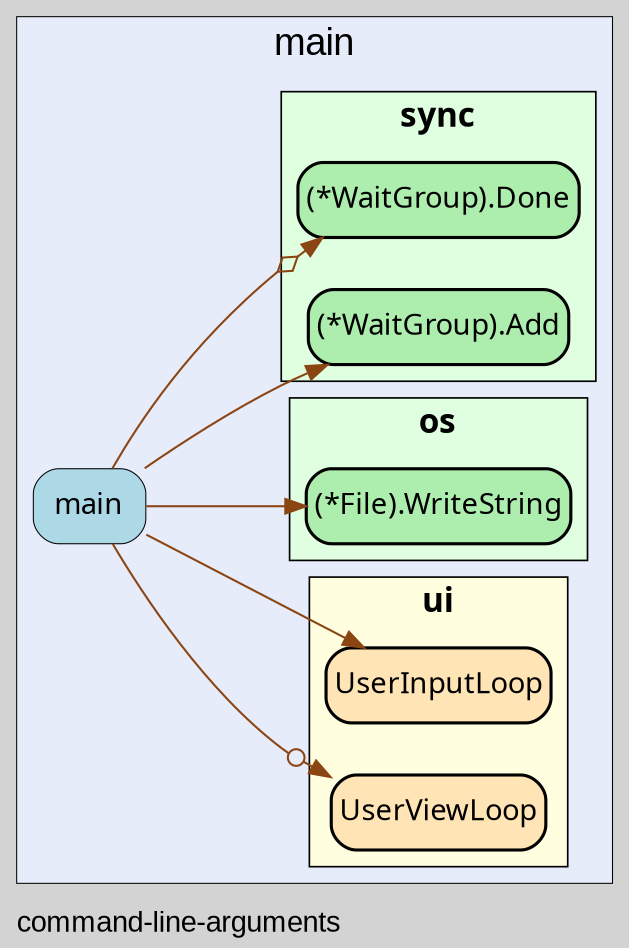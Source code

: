 digraph gocallvis {
    label="command-line-arguments";
    labeljust="l";
    fontname="Arial";
    fontsize="14";
    rankdir="LR";
    bgcolor="lightgray";
    style="solid";
    penwidth="0.5";
    pad="0.0";
    nodesep="0.35";

    node [shape="box" style="filled,rounded" fillcolor="honeydew" fontname="Verdana" penwidth="1.0" margin="0.05,0.0"];
    edge [minlen="2"]

    subgraph "cluster_focus" {
        bgcolor="#e6ecfa";
label="main";
labelloc="t";
labeljust="c";
fontsize="18";
        
        "command-line-arguments.main" [ fillcolor="lightblue" label="main" penwidth="0.5" tooltip="command-line-arguments.main | defined in client.go:9\nat client.go:16: calling [(*os.File).WriteString]\nat client.go:18: calling [(*sync.WaitGroup).Add]\nat client.go:19: calling [(*sync.WaitGroup).Done]\nat client.go:20: calling [chat/client/ui.UserViewLoop]\nat client.go:23: calling [chat/client/ui.UserInputLoop]" ]
        
        subgraph "cluster_chat/client/ui" {
        fontname="Tahoma bold";
label="ui";
URL="/?f=chat/client/ui";
penwidth="0.8";
style="filled";
fillcolor="lightyellow";
rank="sink";
tooltip="package: chat/client/ui";
fontsize="16";
        
        "chat/client/ui.UserViewLoop" [ fillcolor="moccasin" label="UserViewLoop" penwidth="1.5" tooltip="chat/client/ui.UserViewLoop | defined in main.go:38" ]
        "chat/client/ui.UserInputLoop" [ fillcolor="moccasin" label="UserInputLoop" penwidth="1.5" tooltip="chat/client/ui.UserInputLoop | defined in main.go:21" ]
        
    }

        subgraph "cluster_os" {
        rank="sink";
URL="/?f=os";
tooltip="package: os";
fillcolor="#E0FFE1";
fontsize="16";
style="filled";
fontname="Tahoma bold";
label="os";
penwidth="0.8";
        
        "(*os.File).WriteString" [ fillcolor="#adedad" label="(*File).WriteString" penwidth="1.5" tooltip="(*os.File).WriteString | defined in file.go:250" ]
        
    }

        subgraph "cluster_sync" {
        penwidth="0.8";
fontsize="16";
style="filled";
fontname="Tahoma bold";
rank="sink";
URL="/?f=sync";
tooltip="package: sync";
fillcolor="#E0FFE1";
label="sync";
        
        "(*sync.WaitGroup).Add" [ fillcolor="#adedad" label="(*WaitGroup).Add" penwidth="1.5" tooltip="(*sync.WaitGroup).Add | defined in waitgroup.go:62" ]
        "(*sync.WaitGroup).Done" [ fillcolor="#adedad" label="(*WaitGroup).Done" penwidth="1.5" tooltip="(*sync.WaitGroup).Done | defined in waitgroup.go:107" ]
        
    }

    }

    "command-line-arguments.main" -> "(*os.File).WriteString" [ color="saddlebrown" tooltip="at client.go:16: calling [(*os.File).WriteString]" ]
    "command-line-arguments.main" -> "(*sync.WaitGroup).Add" [ color="saddlebrown" tooltip="at client.go:18: calling [(*sync.WaitGroup).Add]" ]
    "command-line-arguments.main" -> "(*sync.WaitGroup).Done" [ arrowhead="normalnoneodiamond" color="saddlebrown" tooltip="at client.go:19: calling [(*sync.WaitGroup).Done]" ]
    "command-line-arguments.main" -> "chat/client/ui.UserViewLoop" [ arrowhead="normalnoneodot" color="saddlebrown" tooltip="at client.go:20: calling [chat/client/ui.UserViewLoop]" ]
    "command-line-arguments.main" -> "chat/client/ui.UserInputLoop" [ color="saddlebrown" tooltip="at client.go:23: calling [chat/client/ui.UserInputLoop]" ]
}
